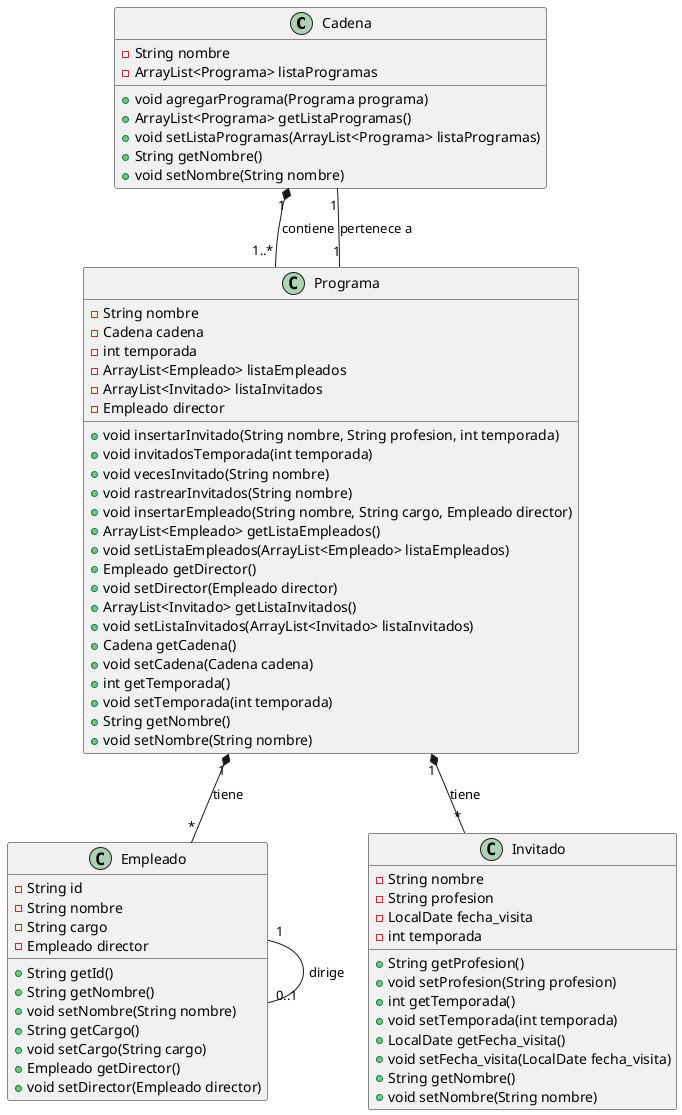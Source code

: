@startuml

class Cadena {
    - String nombre
    - ArrayList<Programa> listaProgramas
    + void agregarPrograma(Programa programa)
    + ArrayList<Programa> getListaProgramas()
    + void setListaProgramas(ArrayList<Programa> listaProgramas)
    + String getNombre()
    + void setNombre(String nombre)
}

class Programa {
    - String nombre
    - Cadena cadena
    - int temporada
    - ArrayList<Empleado> listaEmpleados
    - ArrayList<Invitado> listaInvitados
    - Empleado director
    + void insertarInvitado(String nombre, String profesion, int temporada)
    + void invitadosTemporada(int temporada)
    + void vecesInvitado(String nombre)
    + void rastrearInvitados(String nombre)
    + void insertarEmpleado(String nombre, String cargo, Empleado director)
    + ArrayList<Empleado> getListaEmpleados()
    + void setListaEmpleados(ArrayList<Empleado> listaEmpleados)
    + Empleado getDirector()
    + void setDirector(Empleado director)
    + ArrayList<Invitado> getListaInvitados()
    + void setListaInvitados(ArrayList<Invitado> listaInvitados)
    + Cadena getCadena()
    + void setCadena(Cadena cadena)
    + int getTemporada()
    + void setTemporada(int temporada)
    + String getNombre()
    + void setNombre(String nombre)
}

class Empleado {
    - String id
    - String nombre
    - String cargo
    - Empleado director
    + String getId()
    + String getNombre()
    + void setNombre(String nombre)
    + String getCargo()
    + void setCargo(String cargo)
    + Empleado getDirector()
    + void setDirector(Empleado director)
}

class Invitado {
    - String nombre
    - String profesion
    - LocalDate fecha_visita
    - int temporada
    + String getProfesion()
    + void setProfesion(String profesion)
    + int getTemporada()
    + void setTemporada(int temporada)
    + LocalDate getFecha_visita()
    + void setFecha_visita(LocalDate fecha_visita)
    + String getNombre()
    + void setNombre(String nombre)
}

Cadena "1" *-- "1..*" Programa : contiene
Programa "1" *-- "*" Empleado : tiene
Programa "1" *-- "*" Invitado : tiene
Empleado "1" -- "0..1" Empleado : dirige
Programa "1" -- "1" Cadena : pertenece a

@enduml

